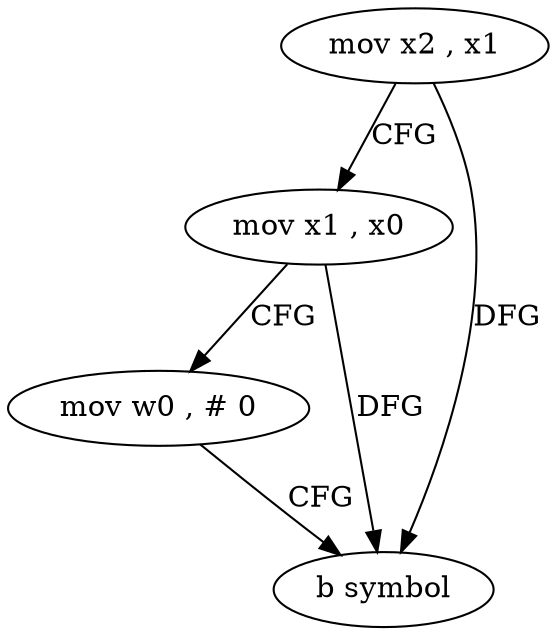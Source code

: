 digraph "func" {
"4245792" [label = "mov x2 , x1" ]
"4245796" [label = "mov x1 , x0" ]
"4245800" [label = "mov w0 , # 0" ]
"4245804" [label = "b symbol" ]
"4245792" -> "4245796" [ label = "CFG" ]
"4245792" -> "4245804" [ label = "DFG" ]
"4245796" -> "4245800" [ label = "CFG" ]
"4245796" -> "4245804" [ label = "DFG" ]
"4245800" -> "4245804" [ label = "CFG" ]
}
